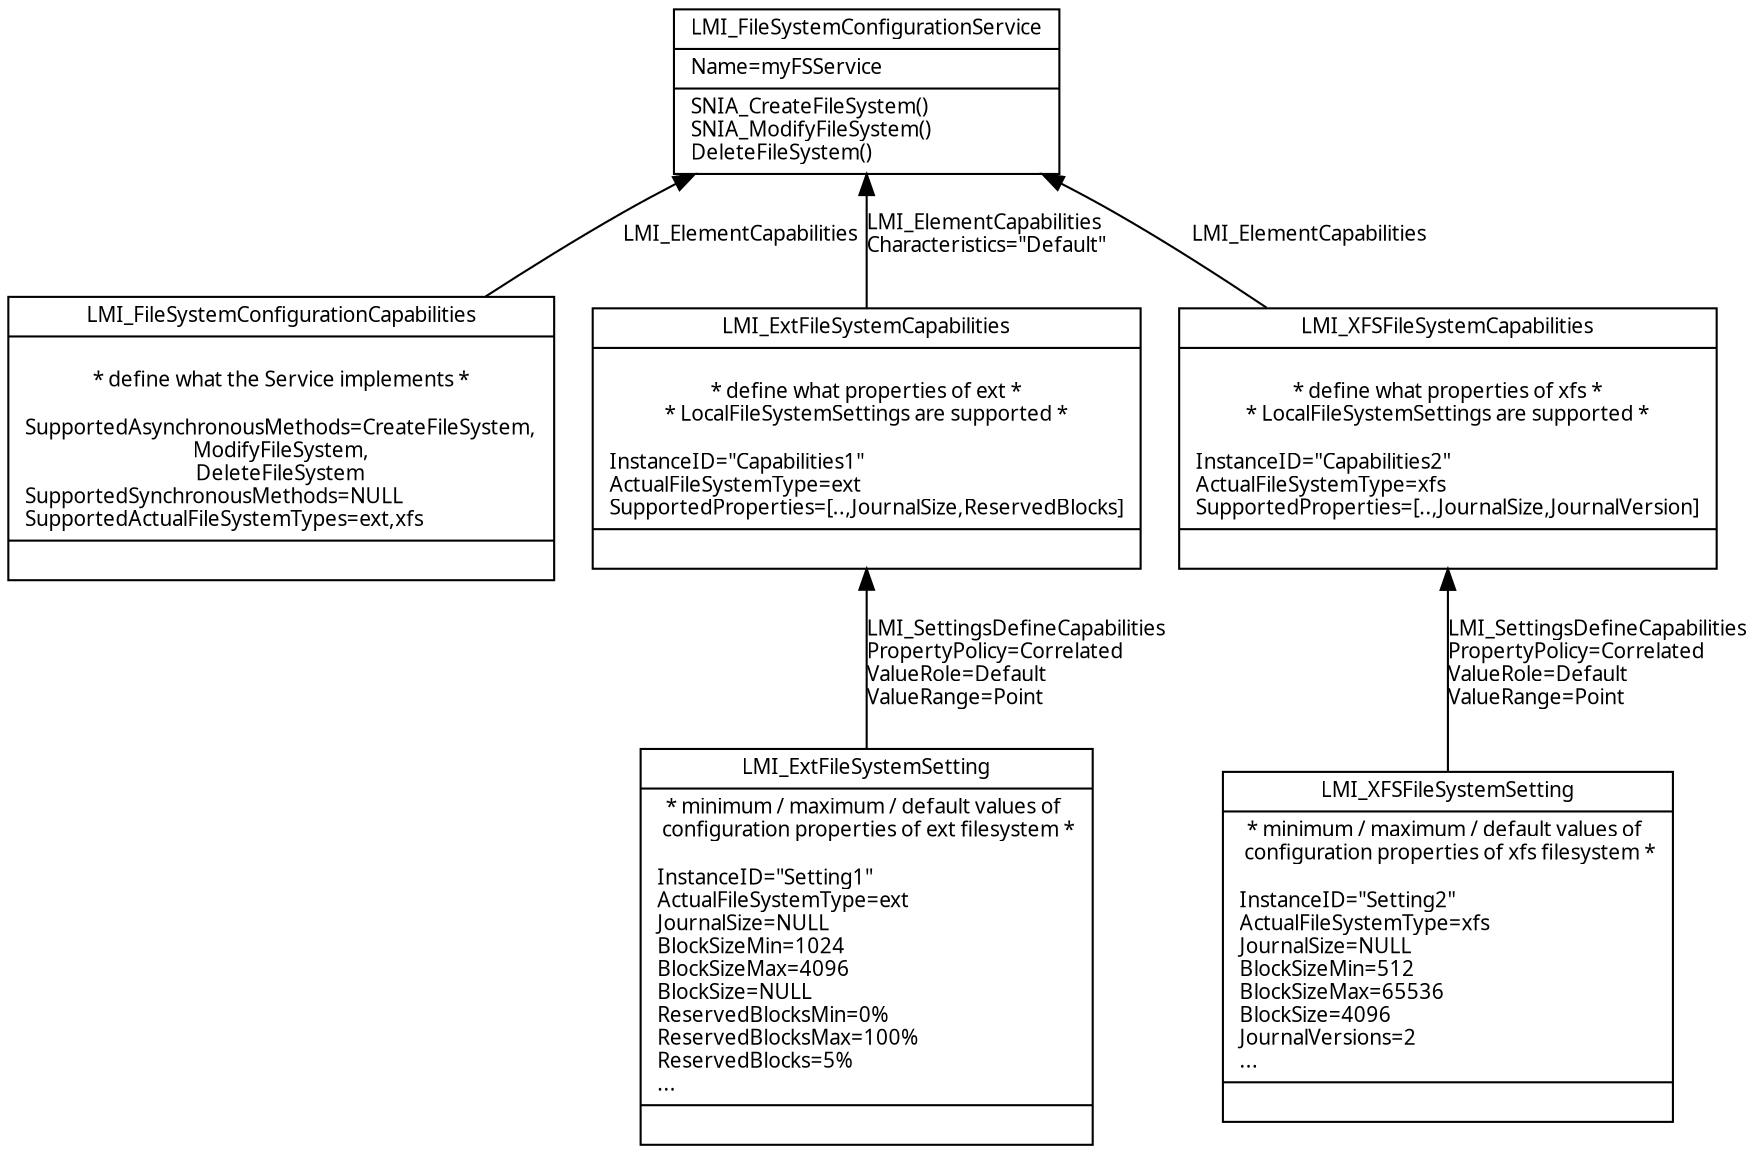 digraph "Filesystem configuration instance diagram" {
charset="utf-8"
rankdir=BT
node [shape="record" fontsize=10 fontname="sans-serif"]
edge [fontsize=10 fontname="sans-serif"]

myService [label="{LMI_FileSystemConfigurationService|Name=myFSService\l|SNIA_CreateFileSystem()\lSNIA_ModifyFileSystem()\lDeleteFileSystem()\l}"];

myServiceCaps [label="{LMI_FileSystemConfigurationCapabilities|\n* define what the Service implements *\n\nSupportedAsynchronousMethods=CreateFileSystem,\lModifyFileSystem,\nDeleteFileSystem\nSupportedSynchronousMethods=NULL\lSupportedActualFileSystemTypes=ext,xfs\l|}"];
myServiceCaps -> myService [label="LMI_ElementCapabilities"];

extCaps [label="{LMI_ExtFileSystemCapabilities|\n* define what properties of ext *\n* LocalFileSystemSettings are supported *\n\nInstanceID=\"Capabilities1\"\lActualFileSystemType=ext\lSupportedProperties=[..,JournalSize,ReservedBlocks]\l|}"];
extCaps -> myService [label="LMI_ElementCapabilities\lCharacteristics=\"Default\""];

xfsCaps [label="{LMI_XFSFileSystemCapabilities|\n* define what properties of xfs *\n* LocalFileSystemSettings are supported *\n\nInstanceID=\"Capabilities2\"\lActualFileSystemType=xfs\lSupportedProperties=[..,JournalSize,JournalVersion]\l|}"];
xfsCaps -> myService [label="LMI_ElementCapabilities\l"];

extSetDefault [label="{LMI_ExtFileSystemSetting|* minimum / maximum / default values of \n configuration properties of ext filesystem *\n\nInstanceID=\"Setting1\"\lActualFileSystemType=ext\lJournalSize=NULL\lBlockSizeMin=1024\lBlockSizeMax=4096\lBlockSize=NULL\lReservedBlocksMin=0%\lReservedBlocksMax=100%\lReservedBlocks=5%\l...\l|}"];
extSetDefault -> extCaps [label="LMI_SettingsDefineCapabilities\lPropertyPolicy=Correlated\lValueRole=Default\lValueRange=Point\l"];

xfsSetDefault [label="{LMI_XFSFileSystemSetting|* minimum / maximum / default values of \n configuration properties of xfs filesystem *\n\nInstanceID=\"Setting2\"\lActualFileSystemType=xfs\lJournalSize=NULL\lBlockSizeMin=512\lBlockSizeMax=65536\lBlockSize=4096\lJournalVersions=2\l...\l|}"];
xfsSetDefault -> xfsCaps [label="LMI_SettingsDefineCapabilities\lPropertyPolicy=Correlated\lValueRole=Default\lValueRange=Point\l"];

}
